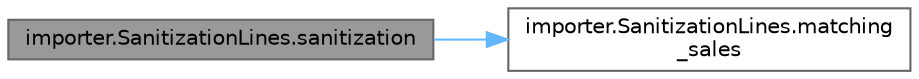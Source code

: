 digraph "importer.SanitizationLines.sanitization"
{
 // LATEX_PDF_SIZE
  bgcolor="transparent";
  edge [fontname=Helvetica,fontsize=10,labelfontname=Helvetica,labelfontsize=10];
  node [fontname=Helvetica,fontsize=10,shape=box,height=0.2,width=0.4];
  rankdir="LR";
  Node1 [id="Node000001",label="importer.SanitizationLines.sanitization",height=0.2,width=0.4,color="gray40", fillcolor="grey60", style="filled", fontcolor="black",tooltip=" "];
  Node1 -> Node2 [id="edge1_Node000001_Node000002",color="steelblue1",style="solid",tooltip=" "];
  Node2 [id="Node000002",label="importer.SanitizationLines.matching\l_sales",height=0.2,width=0.4,color="grey40", fillcolor="white", style="filled",URL="$namespaceimporter_1_1_sanitization_lines.html#ad3c63c93fd757148baf3ec09623de835",tooltip=" "];
}
